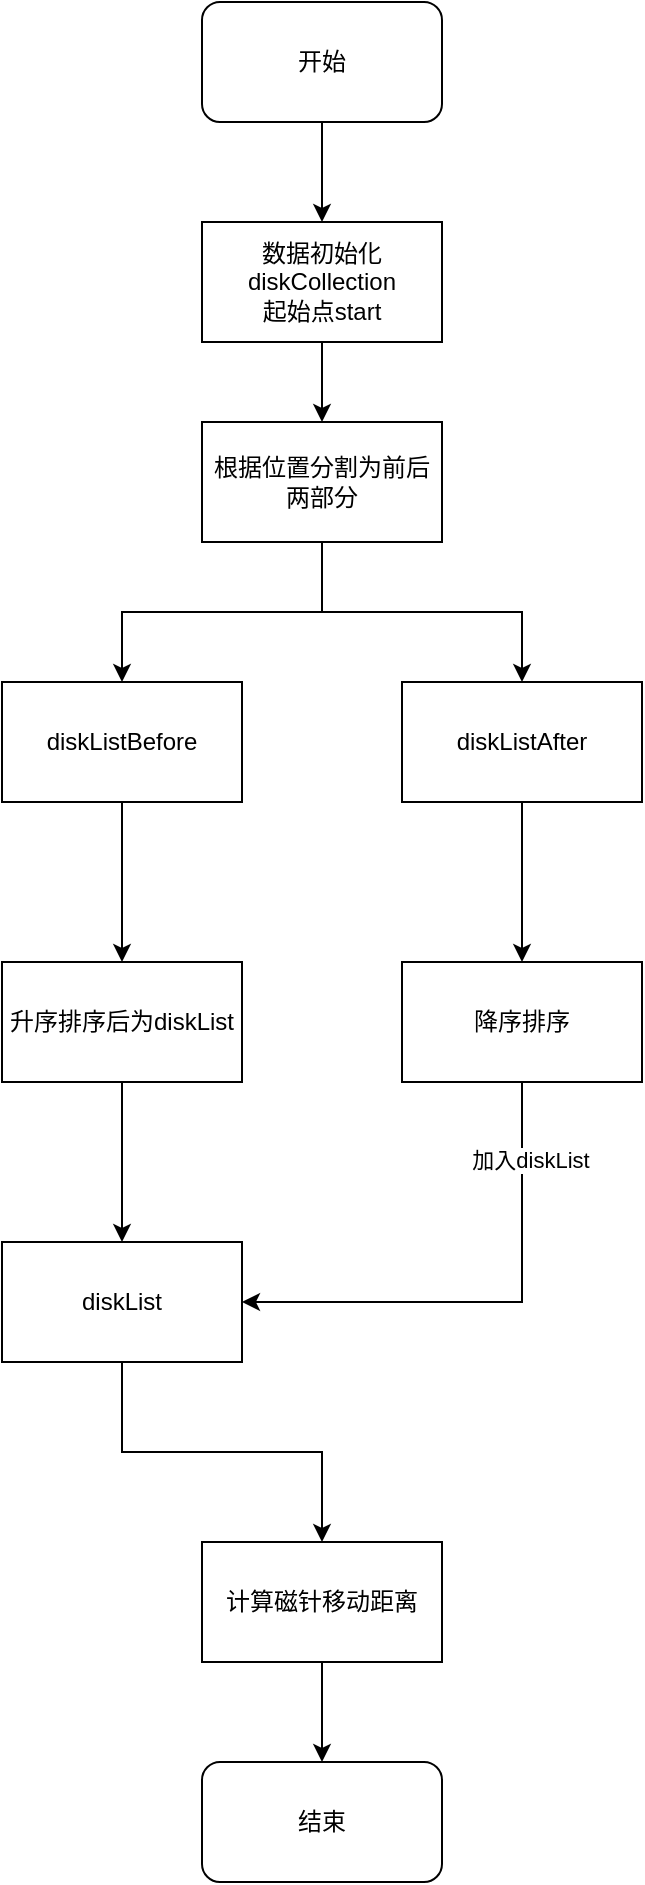 <mxfile version="15.8.7" type="device"><diagram id="3xBxkxScZBYr5gdDJB5J" name="第 1 页"><mxGraphModel dx="1038" dy="649" grid="1" gridSize="10" guides="1" tooltips="1" connect="1" arrows="1" fold="1" page="1" pageScale="1" pageWidth="827" pageHeight="1169" math="0" shadow="0"><root><mxCell id="0"/><mxCell id="1" parent="0"/><mxCell id="1qb-qV9BZ14Yz7xJk6FM-9" style="edgeStyle=orthogonalEdgeStyle;rounded=0;orthogonalLoop=1;jettySize=auto;html=1;exitX=0.5;exitY=1;exitDx=0;exitDy=0;entryX=0.5;entryY=0;entryDx=0;entryDy=0;" parent="1" source="1qb-qV9BZ14Yz7xJk6FM-1" target="1qb-qV9BZ14Yz7xJk6FM-2" edge="1"><mxGeometry relative="1" as="geometry"/></mxCell><mxCell id="1qb-qV9BZ14Yz7xJk6FM-1" value="开始" style="rounded=1;whiteSpace=wrap;html=1;" parent="1" vertex="1"><mxGeometry x="180" y="60" width="120" height="60" as="geometry"/></mxCell><mxCell id="1qb-qV9BZ14Yz7xJk6FM-4" value="" style="edgeStyle=orthogonalEdgeStyle;rounded=0;orthogonalLoop=1;jettySize=auto;html=1;" parent="1" source="1qb-qV9BZ14Yz7xJk6FM-2" target="1qb-qV9BZ14Yz7xJk6FM-3" edge="1"><mxGeometry relative="1" as="geometry"/></mxCell><mxCell id="1qb-qV9BZ14Yz7xJk6FM-2" value="数据初始化&lt;br&gt;diskCollection&lt;br&gt;起始点start" style="rounded=0;whiteSpace=wrap;html=1;" parent="1" vertex="1"><mxGeometry x="180" y="170" width="120" height="60" as="geometry"/></mxCell><mxCell id="1qb-qV9BZ14Yz7xJk6FM-7" style="edgeStyle=orthogonalEdgeStyle;rounded=0;orthogonalLoop=1;jettySize=auto;html=1;exitX=0.5;exitY=1;exitDx=0;exitDy=0;entryX=0.5;entryY=0;entryDx=0;entryDy=0;" parent="1" source="1qb-qV9BZ14Yz7xJk6FM-3" target="1qb-qV9BZ14Yz7xJk6FM-5" edge="1"><mxGeometry relative="1" as="geometry"/></mxCell><mxCell id="1qb-qV9BZ14Yz7xJk6FM-8" style="edgeStyle=orthogonalEdgeStyle;rounded=0;orthogonalLoop=1;jettySize=auto;html=1;exitX=0.5;exitY=1;exitDx=0;exitDy=0;" parent="1" source="1qb-qV9BZ14Yz7xJk6FM-3" target="1qb-qV9BZ14Yz7xJk6FM-6" edge="1"><mxGeometry relative="1" as="geometry"/></mxCell><mxCell id="1qb-qV9BZ14Yz7xJk6FM-3" value="根据位置分割为前后两部分" style="whiteSpace=wrap;html=1;rounded=0;" parent="1" vertex="1"><mxGeometry x="180" y="270" width="120" height="60" as="geometry"/></mxCell><mxCell id="1qb-qV9BZ14Yz7xJk6FM-12" value="" style="edgeStyle=orthogonalEdgeStyle;rounded=0;orthogonalLoop=1;jettySize=auto;html=1;" parent="1" source="1qb-qV9BZ14Yz7xJk6FM-5" target="1qb-qV9BZ14Yz7xJk6FM-11" edge="1"><mxGeometry relative="1" as="geometry"/></mxCell><mxCell id="1qb-qV9BZ14Yz7xJk6FM-5" value="&lt;span&gt;diskListBefore&lt;/span&gt;" style="rounded=0;whiteSpace=wrap;html=1;" parent="1" vertex="1"><mxGeometry x="80" y="400" width="120" height="60" as="geometry"/></mxCell><mxCell id="1qb-qV9BZ14Yz7xJk6FM-17" value="" style="edgeStyle=orthogonalEdgeStyle;rounded=0;orthogonalLoop=1;jettySize=auto;html=1;" parent="1" source="1qb-qV9BZ14Yz7xJk6FM-6" target="1qb-qV9BZ14Yz7xJk6FM-16" edge="1"><mxGeometry relative="1" as="geometry"/></mxCell><mxCell id="1qb-qV9BZ14Yz7xJk6FM-6" value="&lt;span&gt;diskListAfter&lt;/span&gt;" style="rounded=0;whiteSpace=wrap;html=1;" parent="1" vertex="1"><mxGeometry x="280" y="400" width="120" height="60" as="geometry"/></mxCell><mxCell id="1qb-qV9BZ14Yz7xJk6FM-14" value="" style="edgeStyle=orthogonalEdgeStyle;rounded=0;orthogonalLoop=1;jettySize=auto;html=1;" parent="1" source="1qb-qV9BZ14Yz7xJk6FM-11" target="1qb-qV9BZ14Yz7xJk6FM-13" edge="1"><mxGeometry relative="1" as="geometry"/></mxCell><mxCell id="1qb-qV9BZ14Yz7xJk6FM-11" value="升序排序后为diskList" style="whiteSpace=wrap;html=1;rounded=0;" parent="1" vertex="1"><mxGeometry x="80" y="540" width="120" height="60" as="geometry"/></mxCell><mxCell id="1qb-qV9BZ14Yz7xJk6FM-21" style="edgeStyle=orthogonalEdgeStyle;rounded=0;orthogonalLoop=1;jettySize=auto;html=1;exitX=0.5;exitY=1;exitDx=0;exitDy=0;entryX=0.5;entryY=0;entryDx=0;entryDy=0;" parent="1" source="1qb-qV9BZ14Yz7xJk6FM-13" target="1qb-qV9BZ14Yz7xJk6FM-20" edge="1"><mxGeometry relative="1" as="geometry"/></mxCell><mxCell id="1qb-qV9BZ14Yz7xJk6FM-13" value="diskList" style="whiteSpace=wrap;html=1;rounded=0;" parent="1" vertex="1"><mxGeometry x="80" y="680" width="120" height="60" as="geometry"/></mxCell><mxCell id="1qb-qV9BZ14Yz7xJk6FM-18" style="edgeStyle=orthogonalEdgeStyle;rounded=0;orthogonalLoop=1;jettySize=auto;html=1;exitX=0.5;exitY=1;exitDx=0;exitDy=0;entryX=1;entryY=0.5;entryDx=0;entryDy=0;" parent="1" source="1qb-qV9BZ14Yz7xJk6FM-16" target="1qb-qV9BZ14Yz7xJk6FM-13" edge="1"><mxGeometry relative="1" as="geometry"/></mxCell><mxCell id="1qb-qV9BZ14Yz7xJk6FM-19" value="加入diskList" style="edgeLabel;html=1;align=center;verticalAlign=middle;resizable=0;points=[];" parent="1qb-qV9BZ14Yz7xJk6FM-18" vertex="1" connectable="0"><mxGeometry x="-0.688" y="4" relative="1" as="geometry"><mxPoint as="offset"/></mxGeometry></mxCell><mxCell id="1qb-qV9BZ14Yz7xJk6FM-16" value="降序排序" style="rounded=0;whiteSpace=wrap;html=1;" parent="1" vertex="1"><mxGeometry x="280" y="540" width="120" height="60" as="geometry"/></mxCell><mxCell id="1qb-qV9BZ14Yz7xJk6FM-23" style="edgeStyle=orthogonalEdgeStyle;rounded=0;orthogonalLoop=1;jettySize=auto;html=1;exitX=0.5;exitY=1;exitDx=0;exitDy=0;" parent="1" source="1qb-qV9BZ14Yz7xJk6FM-20" target="1qb-qV9BZ14Yz7xJk6FM-22" edge="1"><mxGeometry relative="1" as="geometry"/></mxCell><mxCell id="1qb-qV9BZ14Yz7xJk6FM-20" value="计算磁针移动距离" style="rounded=0;whiteSpace=wrap;html=1;" parent="1" vertex="1"><mxGeometry x="180" y="830" width="120" height="60" as="geometry"/></mxCell><mxCell id="1qb-qV9BZ14Yz7xJk6FM-22" value="结束" style="rounded=1;whiteSpace=wrap;html=1;" parent="1" vertex="1"><mxGeometry x="180" y="940" width="120" height="60" as="geometry"/></mxCell></root></mxGraphModel></diagram></mxfile>